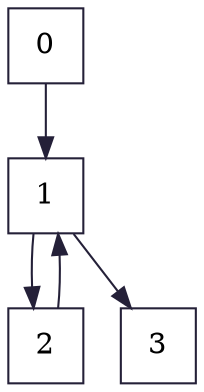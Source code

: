 digraph G {
    graph[color="#242038"]
    node[color="#242038", shape=square]
    edge[color="#242038"]
    0->1
    2->1
    1->2
    1->3
}
